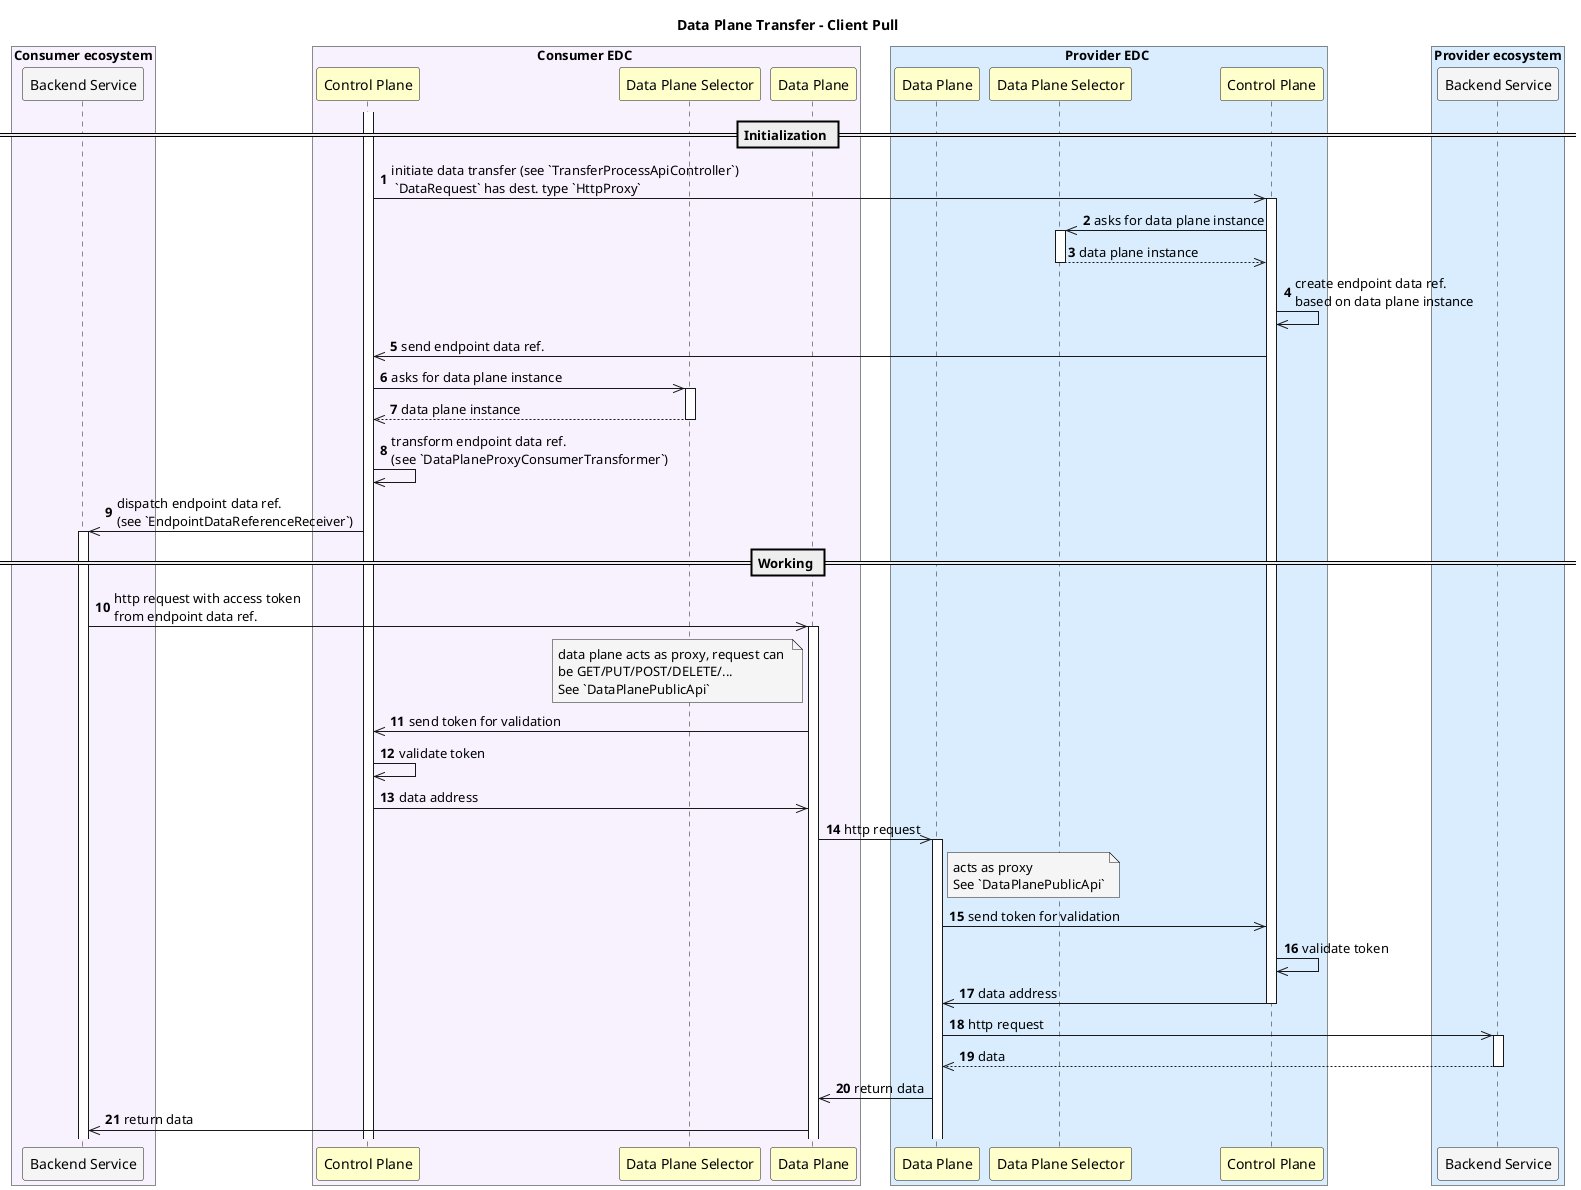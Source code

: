 '
'  Copyright (c) 2022 Amadeus
'
'  This program and the accompanying materials are made available under the
'  terms of the Apache License, Version 2.0 which is available at
'  https://www.apache.org/licenses/LICENSE-2.0
'
'  SPDX-License-Identifier: Apache-2.0
'
'  Contributors:
'      Amadeus - Initial Version
'

@startuml


skinParam NoteBackgroundColor WhiteSmoke
skinParam NoteFontColor Black
skinParam ParticipantBackgroundColor WhiteSmoke
skinParam ActorBackgroundColor WhiteSmoke
skinParam AgentBackgroundColor White
skinParam AgentBorderColor SkyBlue
skinparam shadowing false
skinparam BoxPadding 10

!define ConsumerColor f8f2ff
!define ProviderColor d9edff
!define WarningColor Business
!define LeadColor Technology

autonumber

box "Consumer ecosystem" #ConsumerColor
    participant CBE as "Backend Service"
end box

box Consumer EDC #ConsumerColor
    participant CCP as "Control Plane" #Business
    participant CDPS as "Data Plane Selector" #Business
    participant CDP as "Data Plane" #Business
end box

box Provider EDC #ProviderColor
    participant PDP as "Data Plane" #Business
    participant PDPS as "Data Plane Selector" #Business
    participant PCP as "Control Plane" #Business
end box

box "Provider ecosystem" #ProviderColor
    participant PBE as "Backend Service"
end box

title
 **Data Plane Transfer - Client Pull**
end title
autonumber 1
== Initialization ==

activate CCP
CCP ->> PCP : initiate data transfer (see `TransferProcessApiController`)\n `DataRequest` has dest. type `HttpProxy`
activate PCP
PCP ->> PDPS : asks for data plane instance
activate PDPS
return data plane instance
PCP ->> PCP : create endpoint data ref.\nbased on data plane instance
PCP ->> CCP : send endpoint data ref.
CCP ->> CDPS : asks for data plane instance
activate CDPS
return data plane instance
CCP ->> CCP : transform endpoint data ref.\n(see `DataPlaneProxyConsumerTransformer`)
CCP ->> CBE : dispatch endpoint data ref.\n(see `EndpointDataReferenceReceiver`)
activate CBE

== Working ==
CBE ->> CDP : http request with access token \nfrom endpoint data ref.
note left of CDP : data plane acts as proxy, request can \nbe GET/PUT/POST/DELETE/...\nSee `DataPlanePublicApi`
activate CDP
CDP ->> CCP : send token for validation
CCP ->> CCP : validate token
CCP ->> CDP : data address
CDP ->> PDP : http request
note right of PDP : acts as proxy\nSee `DataPlanePublicApi`
activate PDP
PDP ->> PCP : send token for validation
PCP ->> PCP : validate token
PCP ->> PDP : data address
deactivate PCP
PDP ->> PBE : http request
activate PBE
return data
PDP ->> CDP : return data
CDP ->> CBE : return data


@enduml